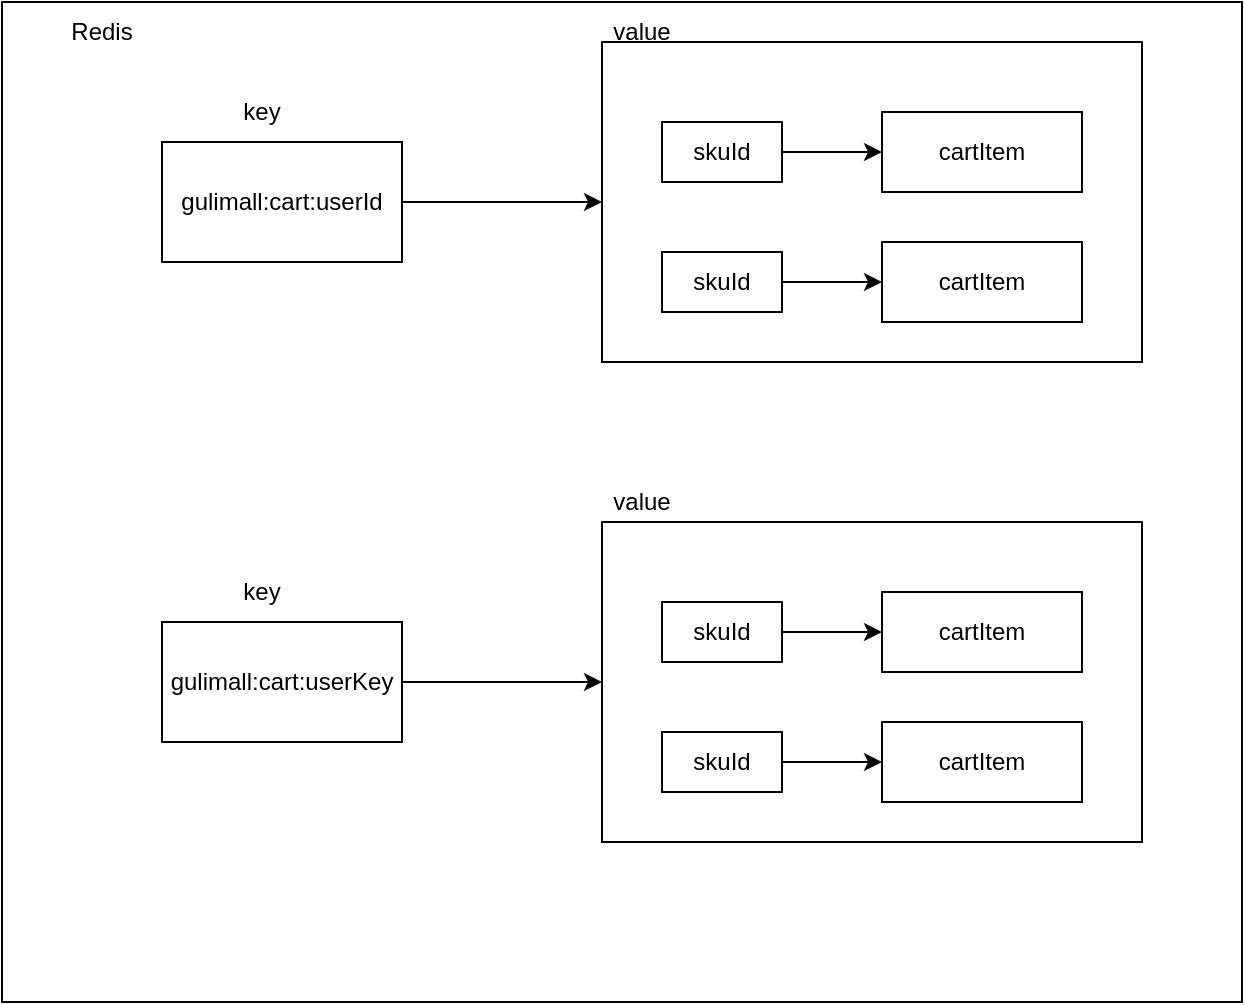 <mxfile version="21.2.3" type="github">
  <diagram name="第 1 页" id="4oM2Mcvue77-jiCLDorl">
    <mxGraphModel dx="1138" dy="606" grid="1" gridSize="10" guides="1" tooltips="1" connect="1" arrows="1" fold="1" page="1" pageScale="1" pageWidth="827" pageHeight="1169" math="0" shadow="0">
      <root>
        <mxCell id="0" />
        <mxCell id="1" parent="0" />
        <mxCell id="fC5iowNk82IsQZgq-YCM-1" value="" style="rounded=0;whiteSpace=wrap;html=1;" vertex="1" parent="1">
          <mxGeometry x="140" y="70" width="620" height="500" as="geometry" />
        </mxCell>
        <mxCell id="fC5iowNk82IsQZgq-YCM-3" value="Redis" style="text;html=1;strokeColor=none;fillColor=none;align=center;verticalAlign=middle;whiteSpace=wrap;rounded=0;" vertex="1" parent="1">
          <mxGeometry x="160" y="70" width="60" height="30" as="geometry" />
        </mxCell>
        <mxCell id="fC5iowNk82IsQZgq-YCM-21" style="edgeStyle=orthogonalEdgeStyle;rounded=0;orthogonalLoop=1;jettySize=auto;html=1;exitX=1;exitY=0.5;exitDx=0;exitDy=0;" edge="1" parent="1" source="fC5iowNk82IsQZgq-YCM-4" target="fC5iowNk82IsQZgq-YCM-9">
          <mxGeometry relative="1" as="geometry" />
        </mxCell>
        <mxCell id="fC5iowNk82IsQZgq-YCM-4" value="gulimall:cart:userId" style="rounded=0;whiteSpace=wrap;html=1;" vertex="1" parent="1">
          <mxGeometry x="220" y="140" width="120" height="60" as="geometry" />
        </mxCell>
        <mxCell id="fC5iowNk82IsQZgq-YCM-8" value="key" style="text;html=1;strokeColor=none;fillColor=none;align=center;verticalAlign=middle;whiteSpace=wrap;rounded=0;" vertex="1" parent="1">
          <mxGeometry x="240" y="110" width="60" height="30" as="geometry" />
        </mxCell>
        <mxCell id="fC5iowNk82IsQZgq-YCM-9" value="" style="rounded=0;whiteSpace=wrap;html=1;" vertex="1" parent="1">
          <mxGeometry x="440" y="90" width="270" height="160" as="geometry" />
        </mxCell>
        <mxCell id="fC5iowNk82IsQZgq-YCM-11" value="cartItem" style="rounded=0;whiteSpace=wrap;html=1;" vertex="1" parent="1">
          <mxGeometry x="580" y="125" width="100" height="40" as="geometry" />
        </mxCell>
        <mxCell id="fC5iowNk82IsQZgq-YCM-17" style="edgeStyle=orthogonalEdgeStyle;rounded=0;orthogonalLoop=1;jettySize=auto;html=1;exitX=1;exitY=0.5;exitDx=0;exitDy=0;" edge="1" parent="1" source="fC5iowNk82IsQZgq-YCM-12" target="fC5iowNk82IsQZgq-YCM-11">
          <mxGeometry relative="1" as="geometry" />
        </mxCell>
        <mxCell id="fC5iowNk82IsQZgq-YCM-12" value="skuId" style="rounded=0;whiteSpace=wrap;html=1;" vertex="1" parent="1">
          <mxGeometry x="470" y="130" width="60" height="30" as="geometry" />
        </mxCell>
        <mxCell id="fC5iowNk82IsQZgq-YCM-14" value="value" style="text;html=1;strokeColor=none;fillColor=none;align=center;verticalAlign=middle;whiteSpace=wrap;rounded=0;" vertex="1" parent="1">
          <mxGeometry x="430" y="70" width="60" height="30" as="geometry" />
        </mxCell>
        <mxCell id="fC5iowNk82IsQZgq-YCM-18" value="cartItem" style="rounded=0;whiteSpace=wrap;html=1;" vertex="1" parent="1">
          <mxGeometry x="580" y="190" width="100" height="40" as="geometry" />
        </mxCell>
        <mxCell id="fC5iowNk82IsQZgq-YCM-19" style="edgeStyle=orthogonalEdgeStyle;rounded=0;orthogonalLoop=1;jettySize=auto;html=1;exitX=1;exitY=0.5;exitDx=0;exitDy=0;" edge="1" parent="1" source="fC5iowNk82IsQZgq-YCM-20" target="fC5iowNk82IsQZgq-YCM-18">
          <mxGeometry relative="1" as="geometry" />
        </mxCell>
        <mxCell id="fC5iowNk82IsQZgq-YCM-20" value="skuId" style="rounded=0;whiteSpace=wrap;html=1;" vertex="1" parent="1">
          <mxGeometry x="470" y="195" width="60" height="30" as="geometry" />
        </mxCell>
        <mxCell id="fC5iowNk82IsQZgq-YCM-22" style="edgeStyle=orthogonalEdgeStyle;rounded=0;orthogonalLoop=1;jettySize=auto;html=1;exitX=1;exitY=0.5;exitDx=0;exitDy=0;" edge="1" parent="1" source="fC5iowNk82IsQZgq-YCM-23" target="fC5iowNk82IsQZgq-YCM-25">
          <mxGeometry relative="1" as="geometry" />
        </mxCell>
        <mxCell id="fC5iowNk82IsQZgq-YCM-23" value="gulimall:cart:userKey" style="rounded=0;whiteSpace=wrap;html=1;" vertex="1" parent="1">
          <mxGeometry x="220" y="380" width="120" height="60" as="geometry" />
        </mxCell>
        <mxCell id="fC5iowNk82IsQZgq-YCM-24" value="key" style="text;html=1;strokeColor=none;fillColor=none;align=center;verticalAlign=middle;whiteSpace=wrap;rounded=0;" vertex="1" parent="1">
          <mxGeometry x="240" y="350" width="60" height="30" as="geometry" />
        </mxCell>
        <mxCell id="fC5iowNk82IsQZgq-YCM-25" value="" style="rounded=0;whiteSpace=wrap;html=1;" vertex="1" parent="1">
          <mxGeometry x="440" y="330" width="270" height="160" as="geometry" />
        </mxCell>
        <mxCell id="fC5iowNk82IsQZgq-YCM-26" value="cartItem" style="rounded=0;whiteSpace=wrap;html=1;" vertex="1" parent="1">
          <mxGeometry x="580" y="365" width="100" height="40" as="geometry" />
        </mxCell>
        <mxCell id="fC5iowNk82IsQZgq-YCM-27" style="edgeStyle=orthogonalEdgeStyle;rounded=0;orthogonalLoop=1;jettySize=auto;html=1;exitX=1;exitY=0.5;exitDx=0;exitDy=0;" edge="1" parent="1" source="fC5iowNk82IsQZgq-YCM-28" target="fC5iowNk82IsQZgq-YCM-26">
          <mxGeometry relative="1" as="geometry" />
        </mxCell>
        <mxCell id="fC5iowNk82IsQZgq-YCM-28" value="skuId" style="rounded=0;whiteSpace=wrap;html=1;" vertex="1" parent="1">
          <mxGeometry x="470" y="370" width="60" height="30" as="geometry" />
        </mxCell>
        <mxCell id="fC5iowNk82IsQZgq-YCM-29" value="value" style="text;html=1;strokeColor=none;fillColor=none;align=center;verticalAlign=middle;whiteSpace=wrap;rounded=0;" vertex="1" parent="1">
          <mxGeometry x="430" y="305" width="60" height="30" as="geometry" />
        </mxCell>
        <mxCell id="fC5iowNk82IsQZgq-YCM-30" value="cartItem" style="rounded=0;whiteSpace=wrap;html=1;" vertex="1" parent="1">
          <mxGeometry x="580" y="430" width="100" height="40" as="geometry" />
        </mxCell>
        <mxCell id="fC5iowNk82IsQZgq-YCM-31" style="edgeStyle=orthogonalEdgeStyle;rounded=0;orthogonalLoop=1;jettySize=auto;html=1;exitX=1;exitY=0.5;exitDx=0;exitDy=0;" edge="1" parent="1" source="fC5iowNk82IsQZgq-YCM-32" target="fC5iowNk82IsQZgq-YCM-30">
          <mxGeometry relative="1" as="geometry" />
        </mxCell>
        <mxCell id="fC5iowNk82IsQZgq-YCM-32" value="skuId" style="rounded=0;whiteSpace=wrap;html=1;" vertex="1" parent="1">
          <mxGeometry x="470" y="435" width="60" height="30" as="geometry" />
        </mxCell>
      </root>
    </mxGraphModel>
  </diagram>
</mxfile>
